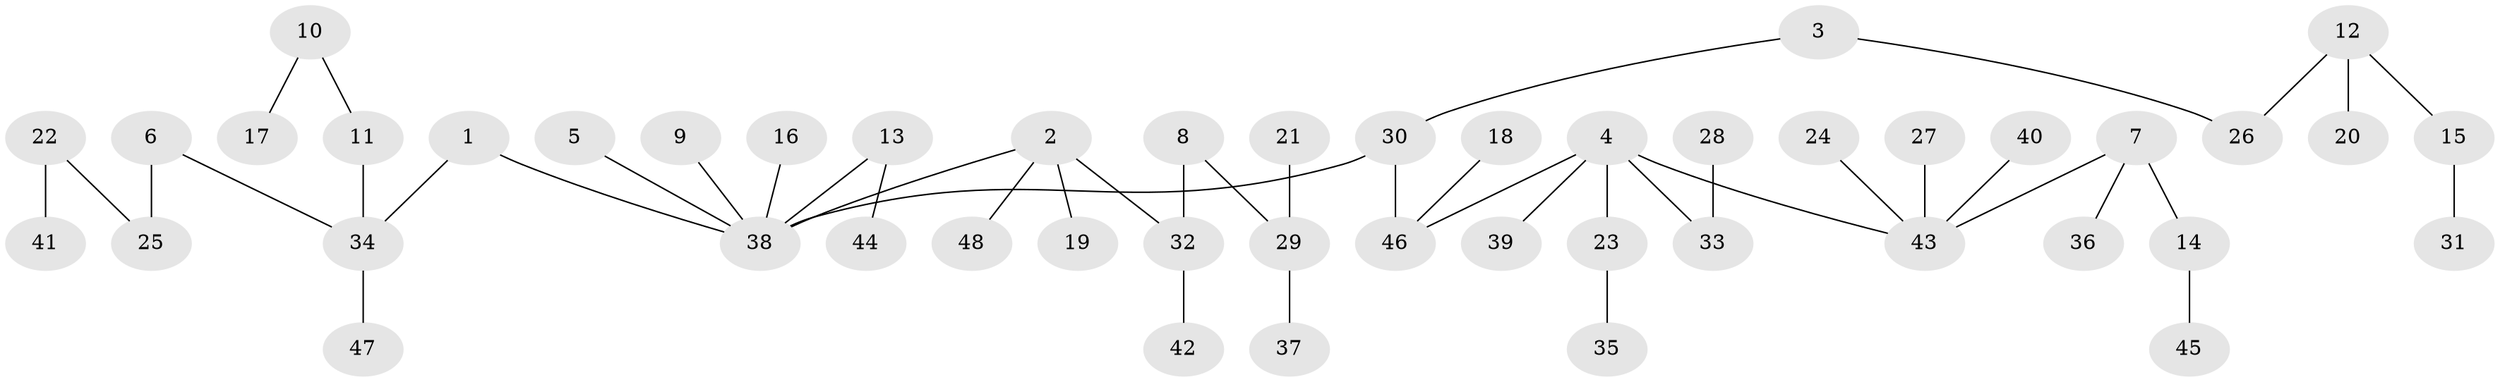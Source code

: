 // original degree distribution, {9: 0.010416666666666666, 2: 0.3125, 5: 0.020833333333333332, 4: 0.0625, 6: 0.020833333333333332, 3: 0.10416666666666667, 1: 0.46875}
// Generated by graph-tools (version 1.1) at 2025/37/03/04/25 23:37:17]
// undirected, 48 vertices, 47 edges
graph export_dot {
  node [color=gray90,style=filled];
  1;
  2;
  3;
  4;
  5;
  6;
  7;
  8;
  9;
  10;
  11;
  12;
  13;
  14;
  15;
  16;
  17;
  18;
  19;
  20;
  21;
  22;
  23;
  24;
  25;
  26;
  27;
  28;
  29;
  30;
  31;
  32;
  33;
  34;
  35;
  36;
  37;
  38;
  39;
  40;
  41;
  42;
  43;
  44;
  45;
  46;
  47;
  48;
  1 -- 34 [weight=1.0];
  1 -- 38 [weight=1.0];
  2 -- 19 [weight=1.0];
  2 -- 32 [weight=1.0];
  2 -- 38 [weight=1.0];
  2 -- 48 [weight=1.0];
  3 -- 26 [weight=1.0];
  3 -- 30 [weight=1.0];
  4 -- 23 [weight=1.0];
  4 -- 33 [weight=1.0];
  4 -- 39 [weight=1.0];
  4 -- 43 [weight=1.0];
  4 -- 46 [weight=1.0];
  5 -- 38 [weight=1.0];
  6 -- 25 [weight=1.0];
  6 -- 34 [weight=1.0];
  7 -- 14 [weight=1.0];
  7 -- 36 [weight=1.0];
  7 -- 43 [weight=1.0];
  8 -- 29 [weight=1.0];
  8 -- 32 [weight=1.0];
  9 -- 38 [weight=1.0];
  10 -- 11 [weight=1.0];
  10 -- 17 [weight=1.0];
  11 -- 34 [weight=1.0];
  12 -- 15 [weight=1.0];
  12 -- 20 [weight=1.0];
  12 -- 26 [weight=1.0];
  13 -- 38 [weight=1.0];
  13 -- 44 [weight=1.0];
  14 -- 45 [weight=1.0];
  15 -- 31 [weight=1.0];
  16 -- 38 [weight=1.0];
  18 -- 46 [weight=1.0];
  21 -- 29 [weight=1.0];
  22 -- 25 [weight=1.0];
  22 -- 41 [weight=1.0];
  23 -- 35 [weight=1.0];
  24 -- 43 [weight=1.0];
  27 -- 43 [weight=1.0];
  28 -- 33 [weight=1.0];
  29 -- 37 [weight=1.0];
  30 -- 38 [weight=1.0];
  30 -- 46 [weight=1.0];
  32 -- 42 [weight=1.0];
  34 -- 47 [weight=1.0];
  40 -- 43 [weight=1.0];
}

